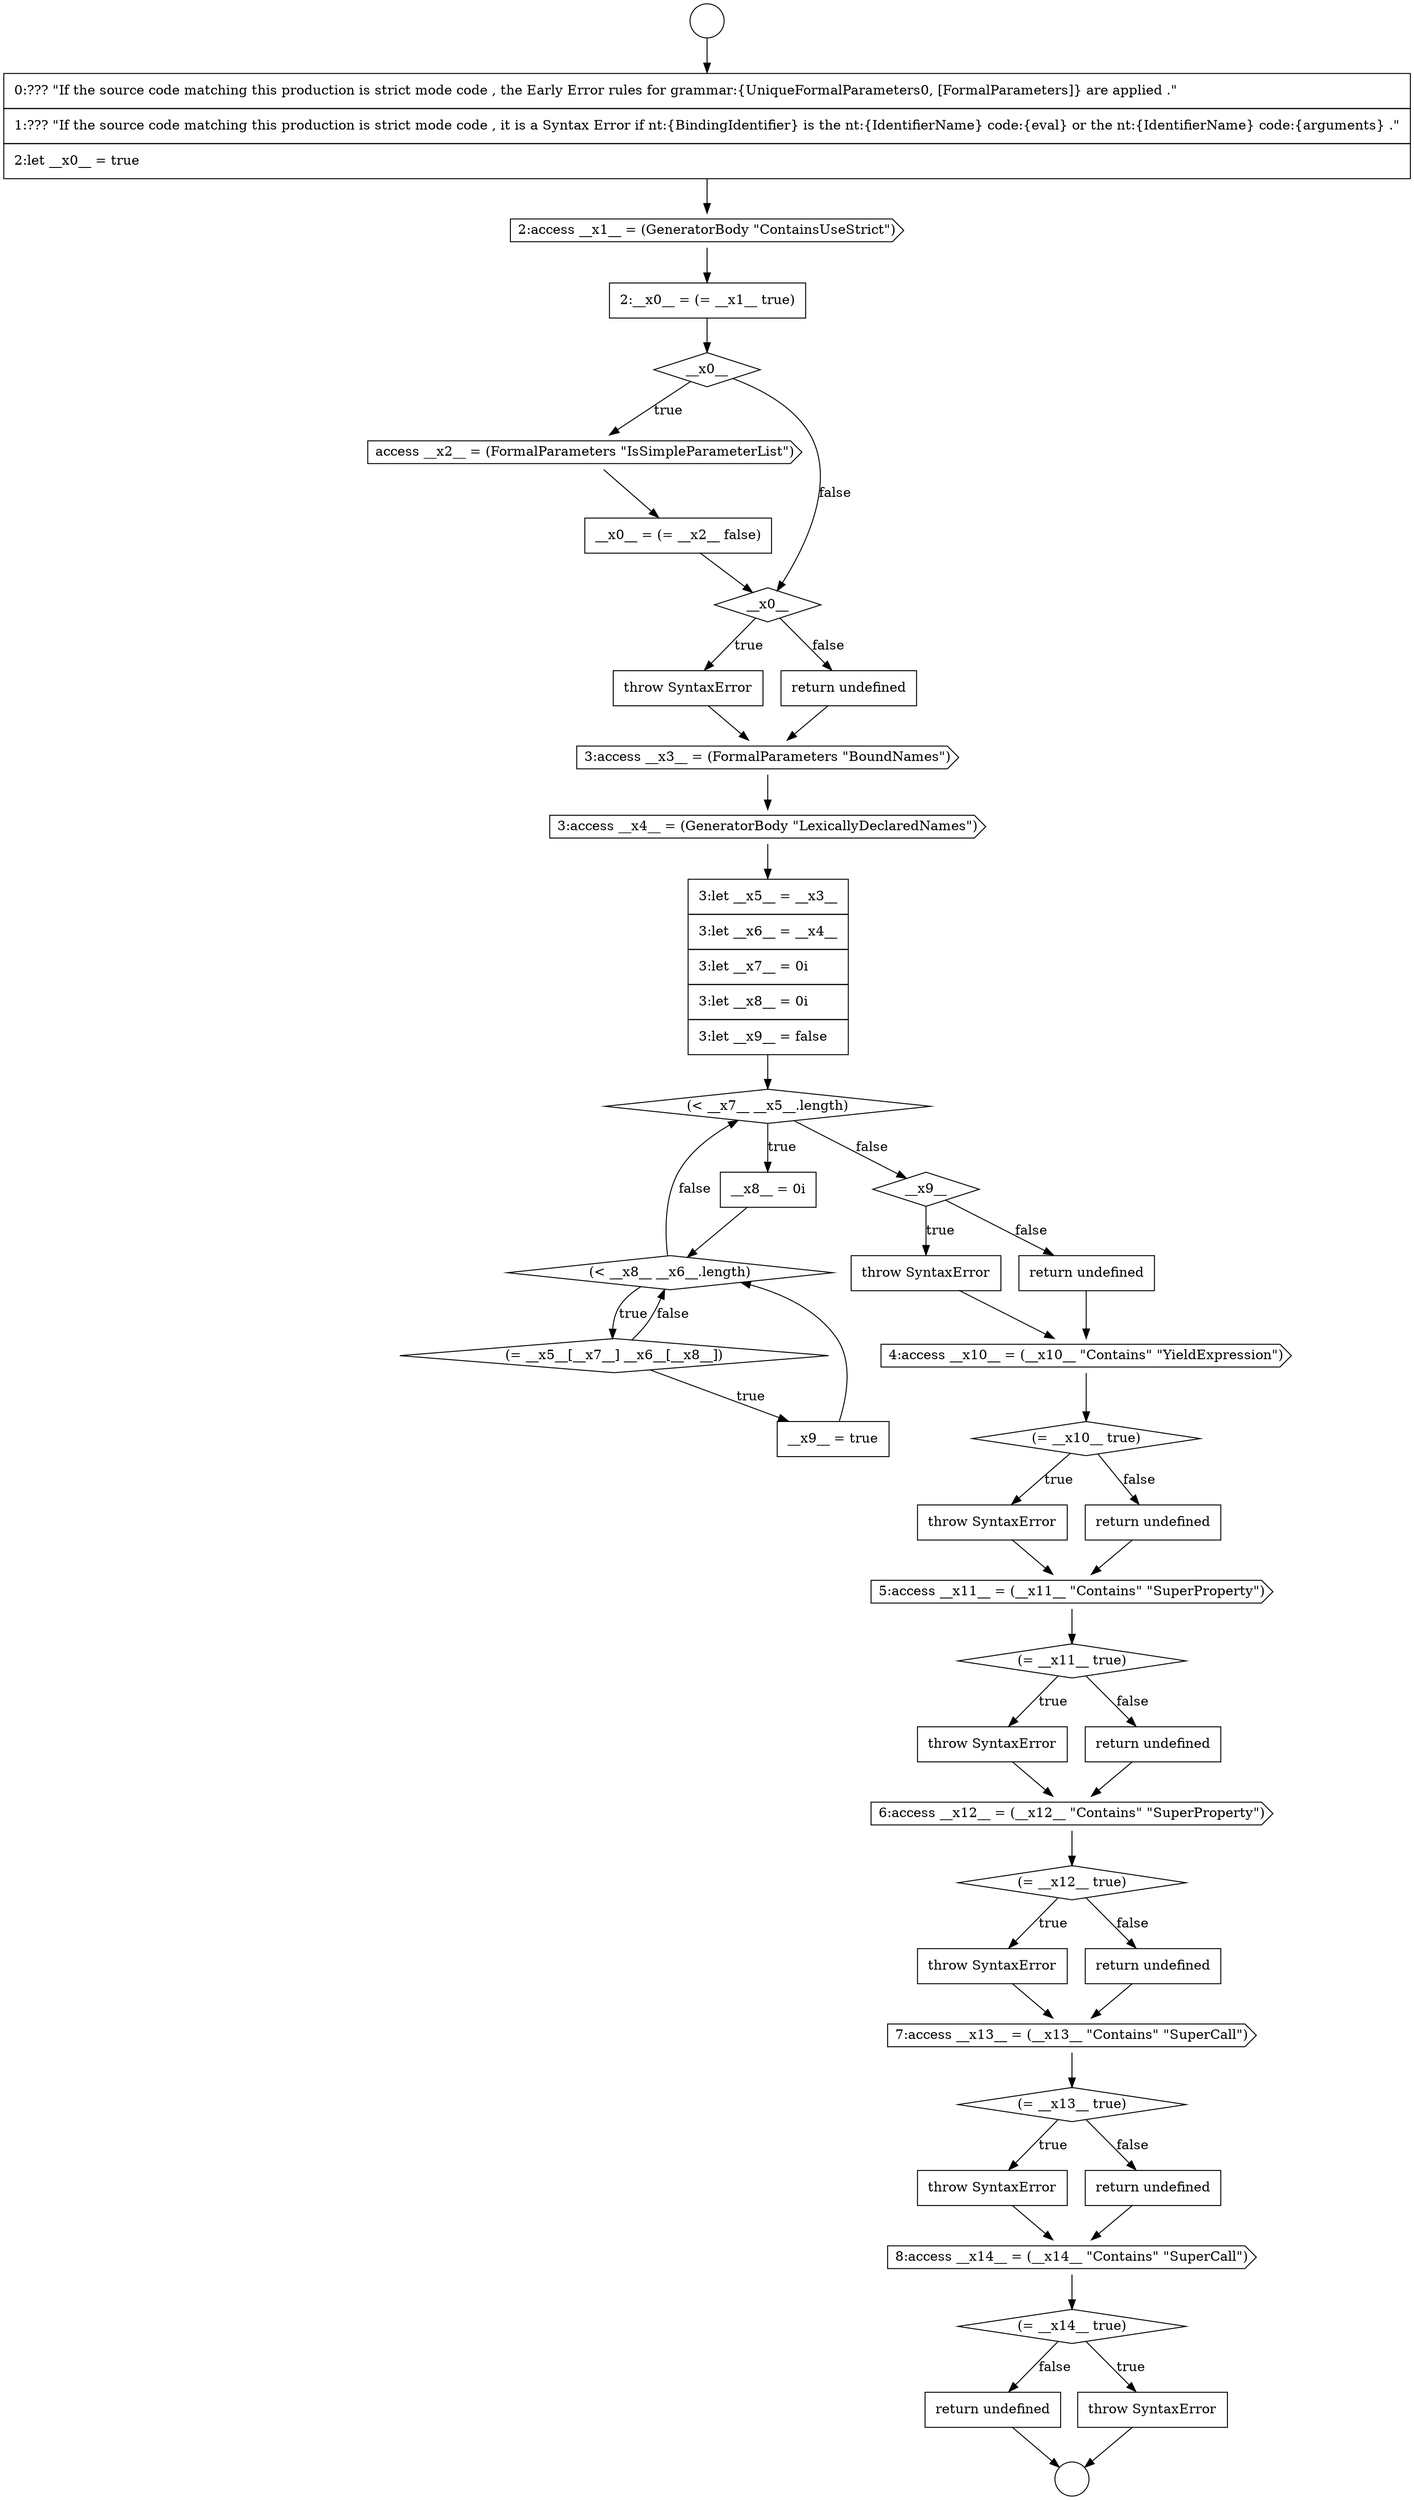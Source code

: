 digraph {
  node17734 [shape=diamond, label=<<font color="black">(= __x12__ true)</font>> color="black" fillcolor="white" style=filled]
  node17715 [shape=cds, label=<<font color="black">3:access __x4__ = (GeneratorBody &quot;LexicallyDeclaredNames&quot;)</font>> color="black" fillcolor="white" style=filled]
  node17723 [shape=none, margin=0, label=<<font color="black">
    <table border="0" cellborder="1" cellspacing="0" cellpadding="10">
      <tr><td align="left">throw SyntaxError</td></tr>
    </table>
  </font>> color="black" fillcolor="white" style=filled]
  node17719 [shape=diamond, label=<<font color="black">(&lt; __x8__ __x6__.length)</font>> color="black" fillcolor="white" style=filled]
  node17706 [shape=cds, label=<<font color="black">2:access __x1__ = (GeneratorBody &quot;ContainsUseStrict&quot;)</font>> color="black" fillcolor="white" style=filled]
  node17731 [shape=none, margin=0, label=<<font color="black">
    <table border="0" cellborder="1" cellspacing="0" cellpadding="10">
      <tr><td align="left">throw SyntaxError</td></tr>
    </table>
  </font>> color="black" fillcolor="white" style=filled]
  node17744 [shape=none, margin=0, label=<<font color="black">
    <table border="0" cellborder="1" cellspacing="0" cellpadding="10">
      <tr><td align="left">return undefined</td></tr>
    </table>
  </font>> color="black" fillcolor="white" style=filled]
  node17717 [shape=diamond, label=<<font color="black">(&lt; __x7__ __x5__.length)</font>> color="black" fillcolor="white" style=filled]
  node17721 [shape=none, margin=0, label=<<font color="black">
    <table border="0" cellborder="1" cellspacing="0" cellpadding="10">
      <tr><td align="left">__x9__ = true</td></tr>
    </table>
  </font>> color="black" fillcolor="white" style=filled]
  node17714 [shape=cds, label=<<font color="black">3:access __x3__ = (FormalParameters &quot;BoundNames&quot;)</font>> color="black" fillcolor="white" style=filled]
  node17707 [shape=none, margin=0, label=<<font color="black">
    <table border="0" cellborder="1" cellspacing="0" cellpadding="10">
      <tr><td align="left">2:__x0__ = (= __x1__ true)</td></tr>
    </table>
  </font>> color="black" fillcolor="white" style=filled]
  node17718 [shape=none, margin=0, label=<<font color="black">
    <table border="0" cellborder="1" cellspacing="0" cellpadding="10">
      <tr><td align="left">__x8__ = 0i</td></tr>
    </table>
  </font>> color="black" fillcolor="white" style=filled]
  node17710 [shape=none, margin=0, label=<<font color="black">
    <table border="0" cellborder="1" cellspacing="0" cellpadding="10">
      <tr><td align="left">__x0__ = (= __x2__ false)</td></tr>
    </table>
  </font>> color="black" fillcolor="white" style=filled]
  node17724 [shape=none, margin=0, label=<<font color="black">
    <table border="0" cellborder="1" cellspacing="0" cellpadding="10">
      <tr><td align="left">return undefined</td></tr>
    </table>
  </font>> color="black" fillcolor="white" style=filled]
  node17739 [shape=none, margin=0, label=<<font color="black">
    <table border="0" cellborder="1" cellspacing="0" cellpadding="10">
      <tr><td align="left">throw SyntaxError</td></tr>
    </table>
  </font>> color="black" fillcolor="white" style=filled]
  node17727 [shape=none, margin=0, label=<<font color="black">
    <table border="0" cellborder="1" cellspacing="0" cellpadding="10">
      <tr><td align="left">throw SyntaxError</td></tr>
    </table>
  </font>> color="black" fillcolor="white" style=filled]
  node17738 [shape=diamond, label=<<font color="black">(= __x13__ true)</font>> color="black" fillcolor="white" style=filled]
  node17726 [shape=diamond, label=<<font color="black">(= __x10__ true)</font>> color="black" fillcolor="white" style=filled]
  node17741 [shape=cds, label=<<font color="black">8:access __x14__ = (__x14__ &quot;Contains&quot; &quot;SuperCall&quot;)</font>> color="black" fillcolor="white" style=filled]
  node17709 [shape=cds, label=<<font color="black">access __x2__ = (FormalParameters &quot;IsSimpleParameterList&quot;)</font>> color="black" fillcolor="white" style=filled]
  node17742 [shape=diamond, label=<<font color="black">(= __x14__ true)</font>> color="black" fillcolor="white" style=filled]
  node17735 [shape=none, margin=0, label=<<font color="black">
    <table border="0" cellborder="1" cellspacing="0" cellpadding="10">
      <tr><td align="left">throw SyntaxError</td></tr>
    </table>
  </font>> color="black" fillcolor="white" style=filled]
  node17720 [shape=diamond, label=<<font color="black">(= __x5__[__x7__] __x6__[__x8__])</font>> color="black" fillcolor="white" style=filled]
  node17729 [shape=cds, label=<<font color="black">5:access __x11__ = (__x11__ &quot;Contains&quot; &quot;SuperProperty&quot;)</font>> color="black" fillcolor="white" style=filled]
  node17716 [shape=none, margin=0, label=<<font color="black">
    <table border="0" cellborder="1" cellspacing="0" cellpadding="10">
      <tr><td align="left">3:let __x5__ = __x3__</td></tr>
      <tr><td align="left">3:let __x6__ = __x4__</td></tr>
      <tr><td align="left">3:let __x7__ = 0i</td></tr>
      <tr><td align="left">3:let __x8__ = 0i</td></tr>
      <tr><td align="left">3:let __x9__ = false</td></tr>
    </table>
  </font>> color="black" fillcolor="white" style=filled]
  node17703 [shape=circle label=" " color="black" fillcolor="white" style=filled]
  node17722 [shape=diamond, label=<<font color="black">__x9__</font>> color="black" fillcolor="white" style=filled]
  node17737 [shape=cds, label=<<font color="black">7:access __x13__ = (__x13__ &quot;Contains&quot; &quot;SuperCall&quot;)</font>> color="black" fillcolor="white" style=filled]
  node17705 [shape=none, margin=0, label=<<font color="black">
    <table border="0" cellborder="1" cellspacing="0" cellpadding="10">
      <tr><td align="left">0:??? &quot;If the source code matching this production is strict mode code , the Early Error rules for grammar:{UniqueFormalParameters0, [FormalParameters]} are applied .&quot;</td></tr>
      <tr><td align="left">1:??? &quot;If the source code matching this production is strict mode code , it is a Syntax Error if nt:{BindingIdentifier} is the nt:{IdentifierName} code:{eval} or the nt:{IdentifierName} code:{arguments} .&quot;</td></tr>
      <tr><td align="left">2:let __x0__ = true</td></tr>
    </table>
  </font>> color="black" fillcolor="white" style=filled]
  node17712 [shape=none, margin=0, label=<<font color="black">
    <table border="0" cellborder="1" cellspacing="0" cellpadding="10">
      <tr><td align="left">throw SyntaxError</td></tr>
    </table>
  </font>> color="black" fillcolor="white" style=filled]
  node17725 [shape=cds, label=<<font color="black">4:access __x10__ = (__x10__ &quot;Contains&quot; &quot;YieldExpression&quot;)</font>> color="black" fillcolor="white" style=filled]
  node17708 [shape=diamond, label=<<font color="black">__x0__</font>> color="black" fillcolor="white" style=filled]
  node17713 [shape=none, margin=0, label=<<font color="black">
    <table border="0" cellborder="1" cellspacing="0" cellpadding="10">
      <tr><td align="left">return undefined</td></tr>
    </table>
  </font>> color="black" fillcolor="white" style=filled]
  node17704 [shape=circle label=" " color="black" fillcolor="white" style=filled]
  node17736 [shape=none, margin=0, label=<<font color="black">
    <table border="0" cellborder="1" cellspacing="0" cellpadding="10">
      <tr><td align="left">return undefined</td></tr>
    </table>
  </font>> color="black" fillcolor="white" style=filled]
  node17730 [shape=diamond, label=<<font color="black">(= __x11__ true)</font>> color="black" fillcolor="white" style=filled]
  node17732 [shape=none, margin=0, label=<<font color="black">
    <table border="0" cellborder="1" cellspacing="0" cellpadding="10">
      <tr><td align="left">return undefined</td></tr>
    </table>
  </font>> color="black" fillcolor="white" style=filled]
  node17743 [shape=none, margin=0, label=<<font color="black">
    <table border="0" cellborder="1" cellspacing="0" cellpadding="10">
      <tr><td align="left">throw SyntaxError</td></tr>
    </table>
  </font>> color="black" fillcolor="white" style=filled]
  node17733 [shape=cds, label=<<font color="black">6:access __x12__ = (__x12__ &quot;Contains&quot; &quot;SuperProperty&quot;)</font>> color="black" fillcolor="white" style=filled]
  node17728 [shape=none, margin=0, label=<<font color="black">
    <table border="0" cellborder="1" cellspacing="0" cellpadding="10">
      <tr><td align="left">return undefined</td></tr>
    </table>
  </font>> color="black" fillcolor="white" style=filled]
  node17740 [shape=none, margin=0, label=<<font color="black">
    <table border="0" cellborder="1" cellspacing="0" cellpadding="10">
      <tr><td align="left">return undefined</td></tr>
    </table>
  </font>> color="black" fillcolor="white" style=filled]
  node17711 [shape=diamond, label=<<font color="black">__x0__</font>> color="black" fillcolor="white" style=filled]
  node17718 -> node17719 [ color="black"]
  node17735 -> node17737 [ color="black"]
  node17728 -> node17729 [ color="black"]
  node17713 -> node17714 [ color="black"]
  node17740 -> node17741 [ color="black"]
  node17727 -> node17729 [ color="black"]
  node17725 -> node17726 [ color="black"]
  node17722 -> node17723 [label=<<font color="black">true</font>> color="black"]
  node17722 -> node17724 [label=<<font color="black">false</font>> color="black"]
  node17733 -> node17734 [ color="black"]
  node17734 -> node17735 [label=<<font color="black">true</font>> color="black"]
  node17734 -> node17736 [label=<<font color="black">false</font>> color="black"]
  node17716 -> node17717 [ color="black"]
  node17709 -> node17710 [ color="black"]
  node17712 -> node17714 [ color="black"]
  node17731 -> node17733 [ color="black"]
  node17743 -> node17704 [ color="black"]
  node17715 -> node17716 [ color="black"]
  node17705 -> node17706 [ color="black"]
  node17711 -> node17712 [label=<<font color="black">true</font>> color="black"]
  node17711 -> node17713 [label=<<font color="black">false</font>> color="black"]
  node17714 -> node17715 [ color="black"]
  node17721 -> node17719 [ color="black"]
  node17741 -> node17742 [ color="black"]
  node17726 -> node17727 [label=<<font color="black">true</font>> color="black"]
  node17726 -> node17728 [label=<<font color="black">false</font>> color="black"]
  node17737 -> node17738 [ color="black"]
  node17724 -> node17725 [ color="black"]
  node17719 -> node17720 [label=<<font color="black">true</font>> color="black"]
  node17719 -> node17717 [label=<<font color="black">false</font>> color="black"]
  node17720 -> node17721 [label=<<font color="black">true</font>> color="black"]
  node17720 -> node17719 [label=<<font color="black">false</font>> color="black"]
  node17708 -> node17709 [label=<<font color="black">true</font>> color="black"]
  node17708 -> node17711 [label=<<font color="black">false</font>> color="black"]
  node17723 -> node17725 [ color="black"]
  node17717 -> node17718 [label=<<font color="black">true</font>> color="black"]
  node17717 -> node17722 [label=<<font color="black">false</font>> color="black"]
  node17730 -> node17731 [label=<<font color="black">true</font>> color="black"]
  node17730 -> node17732 [label=<<font color="black">false</font>> color="black"]
  node17742 -> node17743 [label=<<font color="black">true</font>> color="black"]
  node17742 -> node17744 [label=<<font color="black">false</font>> color="black"]
  node17738 -> node17739 [label=<<font color="black">true</font>> color="black"]
  node17738 -> node17740 [label=<<font color="black">false</font>> color="black"]
  node17707 -> node17708 [ color="black"]
  node17732 -> node17733 [ color="black"]
  node17744 -> node17704 [ color="black"]
  node17703 -> node17705 [ color="black"]
  node17739 -> node17741 [ color="black"]
  node17710 -> node17711 [ color="black"]
  node17706 -> node17707 [ color="black"]
  node17729 -> node17730 [ color="black"]
  node17736 -> node17737 [ color="black"]
}
